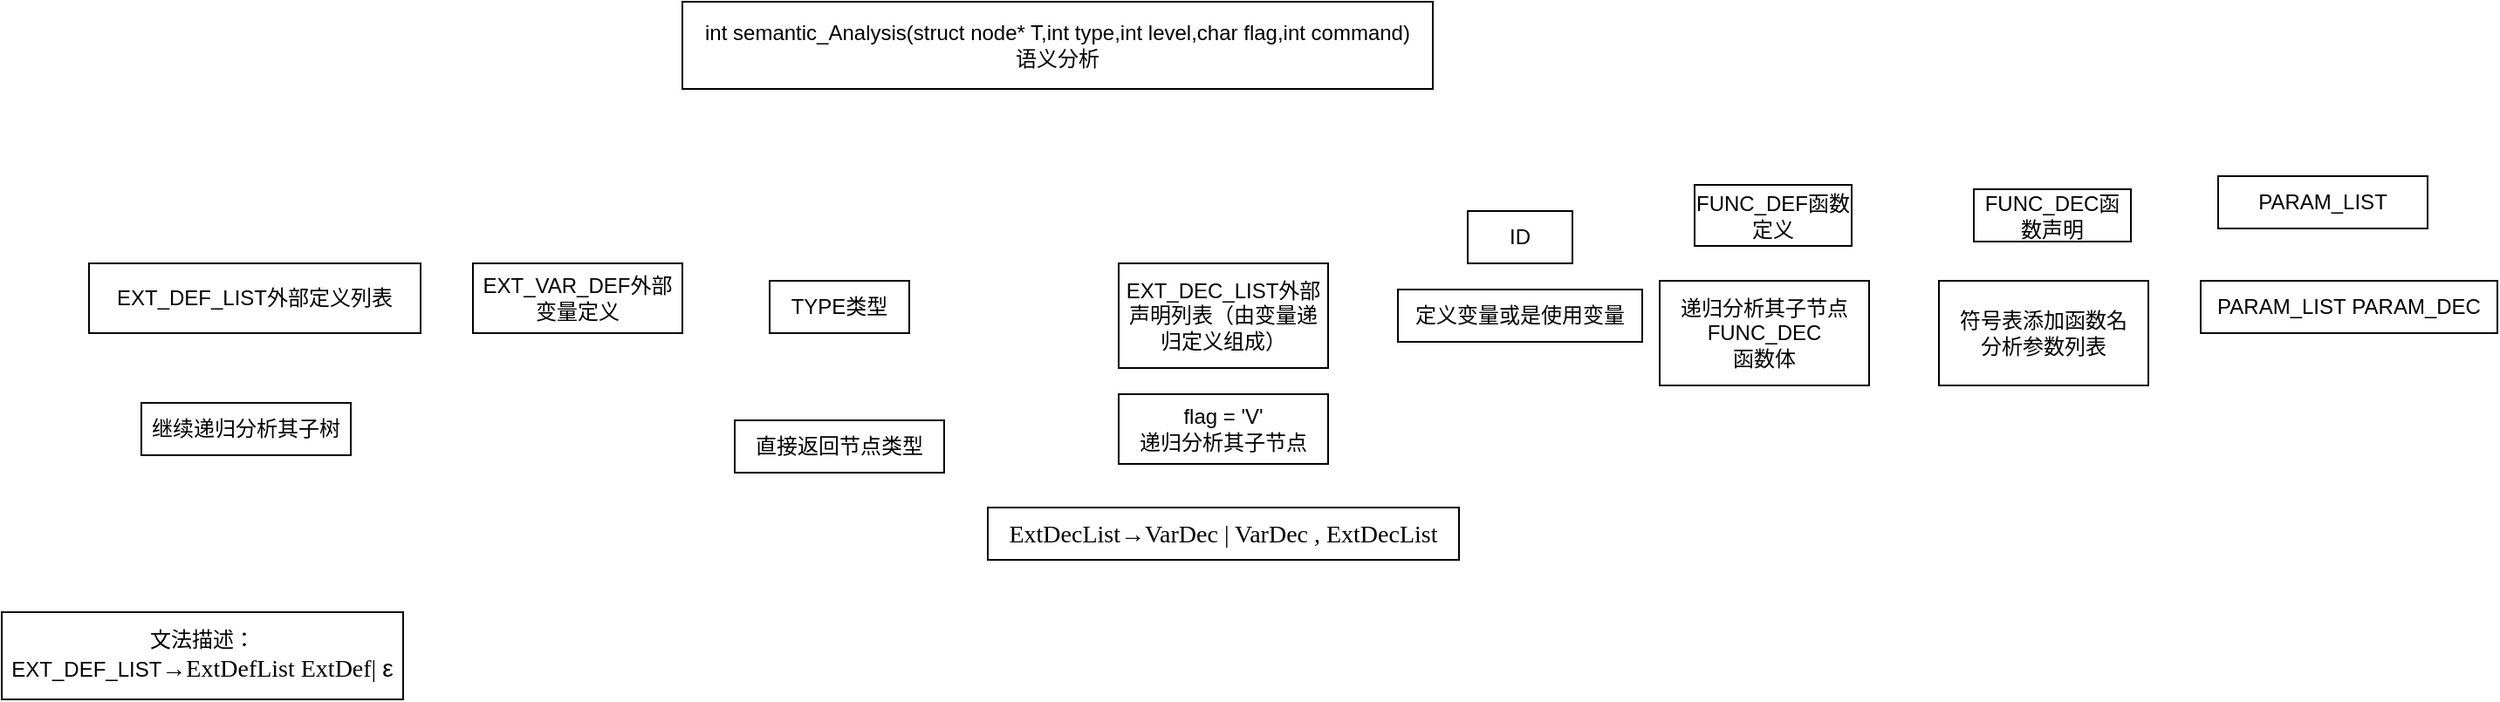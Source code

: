 <mxfile version="13.10.0" type="github">
  <diagram id="rp_4MqlQ7USVMExoHMae" name="第 1 页">
    <mxGraphModel dx="766" dy="596" grid="1" gridSize="10" guides="1" tooltips="1" connect="1" arrows="1" fold="1" page="1" pageScale="1" pageWidth="1654" pageHeight="2336" math="0" shadow="0">
      <root>
        <mxCell id="0" />
        <mxCell id="1" parent="0" />
        <mxCell id="xB0RSNzooxxXf9CG0fyF-1" value="int semantic_Analysis(struct node* T,int type,int level,char flag,int command)&lt;br&gt;语义分析" style="rounded=0;whiteSpace=wrap;html=1;" vertex="1" parent="1">
          <mxGeometry x="440" y="20" width="430" height="50" as="geometry" />
        </mxCell>
        <mxCell id="xB0RSNzooxxXf9CG0fyF-2" value="EXT_DEF_LIST外部定义列表" style="whiteSpace=wrap;html=1;" vertex="1" parent="1">
          <mxGeometry x="100" y="170" width="190" height="40" as="geometry" />
        </mxCell>
        <mxCell id="xB0RSNzooxxXf9CG0fyF-3" value="文法描述：&lt;br&gt;EXT_DEF_LIST&lt;span style=&quot;font-size: 10.5pt&quot;&gt;→&lt;/span&gt;&lt;span lang=&quot;EN-US&quot; style=&quot;font-size: 10.5pt ; font-family: &amp;#34;times new roman&amp;#34; , serif&quot;&gt;ExtDefList ExtDef|&amp;nbsp;&lt;/span&gt;&lt;span style=&quot;font-size: 10.5pt&quot;&gt;ε&lt;/span&gt;" style="whiteSpace=wrap;html=1;" vertex="1" parent="1">
          <mxGeometry x="50" y="370" width="230" height="50" as="geometry" />
        </mxCell>
        <mxCell id="xB0RSNzooxxXf9CG0fyF-4" value="EXT_VAR_DEF外部变量定义" style="whiteSpace=wrap;html=1;" vertex="1" parent="1">
          <mxGeometry x="320" y="170" width="120" height="40" as="geometry" />
        </mxCell>
        <mxCell id="xB0RSNzooxxXf9CG0fyF-5" value="继续递归分析其子树" style="whiteSpace=wrap;html=1;" vertex="1" parent="1">
          <mxGeometry x="130" y="250" width="120" height="30" as="geometry" />
        </mxCell>
        <mxCell id="xB0RSNzooxxXf9CG0fyF-6" value="TYPE类型" style="whiteSpace=wrap;html=1;" vertex="1" parent="1">
          <mxGeometry x="490" y="180" width="80" height="30" as="geometry" />
        </mxCell>
        <mxCell id="xB0RSNzooxxXf9CG0fyF-7" value="直接返回节点类型" style="whiteSpace=wrap;html=1;" vertex="1" parent="1">
          <mxGeometry x="470" y="260" width="120" height="30" as="geometry" />
        </mxCell>
        <mxCell id="xB0RSNzooxxXf9CG0fyF-8" value="EXT_DEC_LIST外部声明列表（由变量递归定义组成）" style="whiteSpace=wrap;html=1;" vertex="1" parent="1">
          <mxGeometry x="690" y="170" width="120" height="60" as="geometry" />
        </mxCell>
        <mxCell id="xB0RSNzooxxXf9CG0fyF-9" value="&lt;span lang=&quot;EN-US&quot; style=&quot;font-size: 10.5pt ; font-family: &amp;#34;times new roman&amp;#34; , serif&quot;&gt;ExtDecList&lt;/span&gt;&lt;span style=&quot;font-size: 10.5pt&quot;&gt;→&lt;/span&gt;&lt;span lang=&quot;EN-US&quot; style=&quot;font-size: 10.5pt ; font-family: &amp;#34;times new roman&amp;#34; , serif&quot;&gt;VarDec | VarDec , ExtDecList&lt;/span&gt;" style="whiteSpace=wrap;html=1;" vertex="1" parent="1">
          <mxGeometry x="615" y="310" width="270" height="30" as="geometry" />
        </mxCell>
        <mxCell id="xB0RSNzooxxXf9CG0fyF-10" value="flag = &#39;V&#39;&lt;br&gt;递归分析其子节点" style="whiteSpace=wrap;html=1;" vertex="1" parent="1">
          <mxGeometry x="690" y="245" width="120" height="40" as="geometry" />
        </mxCell>
        <mxCell id="xB0RSNzooxxXf9CG0fyF-11" value="ID" style="whiteSpace=wrap;html=1;" vertex="1" parent="1">
          <mxGeometry x="890" y="140" width="60" height="30" as="geometry" />
        </mxCell>
        <mxCell id="xB0RSNzooxxXf9CG0fyF-12" value="定义变量或是使用变量" style="whiteSpace=wrap;html=1;" vertex="1" parent="1">
          <mxGeometry x="850" y="185" width="140" height="30" as="geometry" />
        </mxCell>
        <mxCell id="xB0RSNzooxxXf9CG0fyF-13" value="FUNC_DEF函数定义" style="whiteSpace=wrap;html=1;" vertex="1" parent="1">
          <mxGeometry x="1020" y="125" width="90" height="35" as="geometry" />
        </mxCell>
        <mxCell id="xB0RSNzooxxXf9CG0fyF-14" value="递归分析其子节点&lt;br&gt;FUNC_DEC&lt;br&gt;函数体" style="whiteSpace=wrap;html=1;" vertex="1" parent="1">
          <mxGeometry x="1000" y="180" width="120" height="60" as="geometry" />
        </mxCell>
        <mxCell id="xB0RSNzooxxXf9CG0fyF-15" value="FUNC_DEC函数声明" style="whiteSpace=wrap;html=1;" vertex="1" parent="1">
          <mxGeometry x="1180" y="127.5" width="90" height="30" as="geometry" />
        </mxCell>
        <mxCell id="xB0RSNzooxxXf9CG0fyF-16" value="符号表添加函数名&lt;br&gt;分析参数列表" style="whiteSpace=wrap;html=1;" vertex="1" parent="1">
          <mxGeometry x="1160" y="180" width="120" height="60" as="geometry" />
        </mxCell>
        <mxCell id="xB0RSNzooxxXf9CG0fyF-17" value="PARAM_LIST" style="whiteSpace=wrap;html=1;" vertex="1" parent="1">
          <mxGeometry x="1320" y="120" width="120" height="30" as="geometry" />
        </mxCell>
        <mxCell id="xB0RSNzooxxXf9CG0fyF-18" value="&lt;span&gt;PARAM_LIST&amp;nbsp;&lt;/span&gt;PARAM_DEC" style="whiteSpace=wrap;html=1;" vertex="1" parent="1">
          <mxGeometry x="1310" y="180" width="170" height="30" as="geometry" />
        </mxCell>
      </root>
    </mxGraphModel>
  </diagram>
</mxfile>
